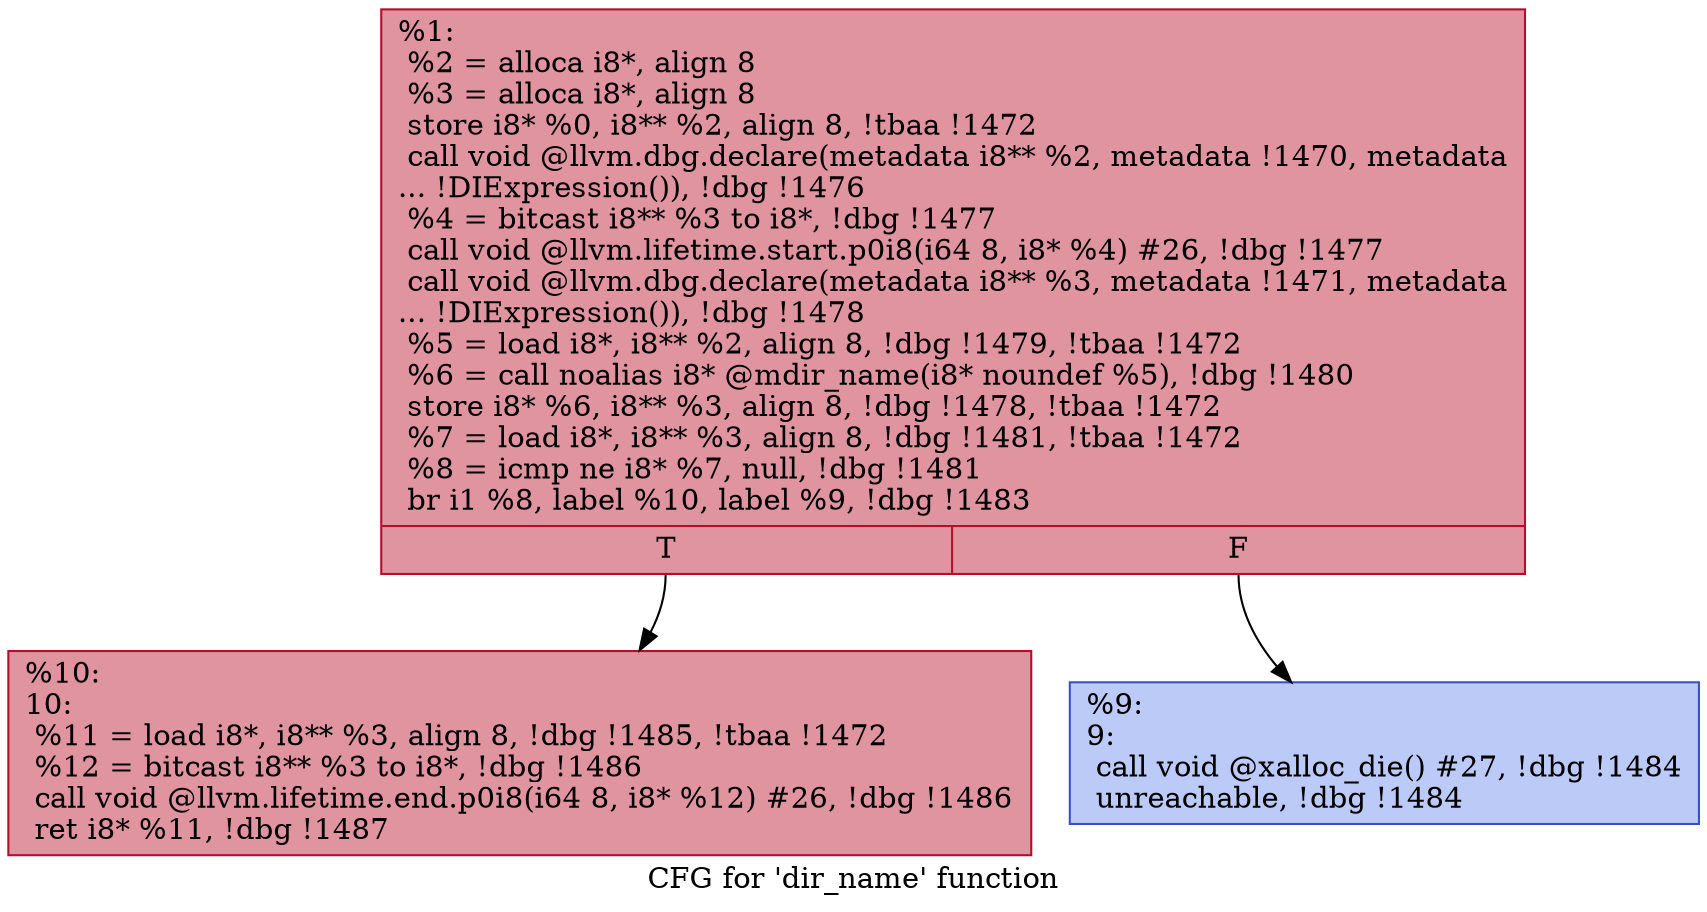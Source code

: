 digraph "CFG for 'dir_name' function" {
	label="CFG for 'dir_name' function";

	Node0xfa0340 [shape=record,color="#b70d28ff", style=filled, fillcolor="#b70d2870",label="{%1:\l  %2 = alloca i8*, align 8\l  %3 = alloca i8*, align 8\l  store i8* %0, i8** %2, align 8, !tbaa !1472\l  call void @llvm.dbg.declare(metadata i8** %2, metadata !1470, metadata\l... !DIExpression()), !dbg !1476\l  %4 = bitcast i8** %3 to i8*, !dbg !1477\l  call void @llvm.lifetime.start.p0i8(i64 8, i8* %4) #26, !dbg !1477\l  call void @llvm.dbg.declare(metadata i8** %3, metadata !1471, metadata\l... !DIExpression()), !dbg !1478\l  %5 = load i8*, i8** %2, align 8, !dbg !1479, !tbaa !1472\l  %6 = call noalias i8* @mdir_name(i8* noundef %5), !dbg !1480\l  store i8* %6, i8** %3, align 8, !dbg !1478, !tbaa !1472\l  %7 = load i8*, i8** %3, align 8, !dbg !1481, !tbaa !1472\l  %8 = icmp ne i8* %7, null, !dbg !1481\l  br i1 %8, label %10, label %9, !dbg !1483\l|{<s0>T|<s1>F}}"];
	Node0xfa0340:s0 -> Node0xfa03e0;
	Node0xfa0340:s1 -> Node0xfa0390;
	Node0xfa0390 [shape=record,color="#3d50c3ff", style=filled, fillcolor="#6687ed70",label="{%9:\l9:                                                \l  call void @xalloc_die() #27, !dbg !1484\l  unreachable, !dbg !1484\l}"];
	Node0xfa03e0 [shape=record,color="#b70d28ff", style=filled, fillcolor="#b70d2870",label="{%10:\l10:                                               \l  %11 = load i8*, i8** %3, align 8, !dbg !1485, !tbaa !1472\l  %12 = bitcast i8** %3 to i8*, !dbg !1486\l  call void @llvm.lifetime.end.p0i8(i64 8, i8* %12) #26, !dbg !1486\l  ret i8* %11, !dbg !1487\l}"];
}
